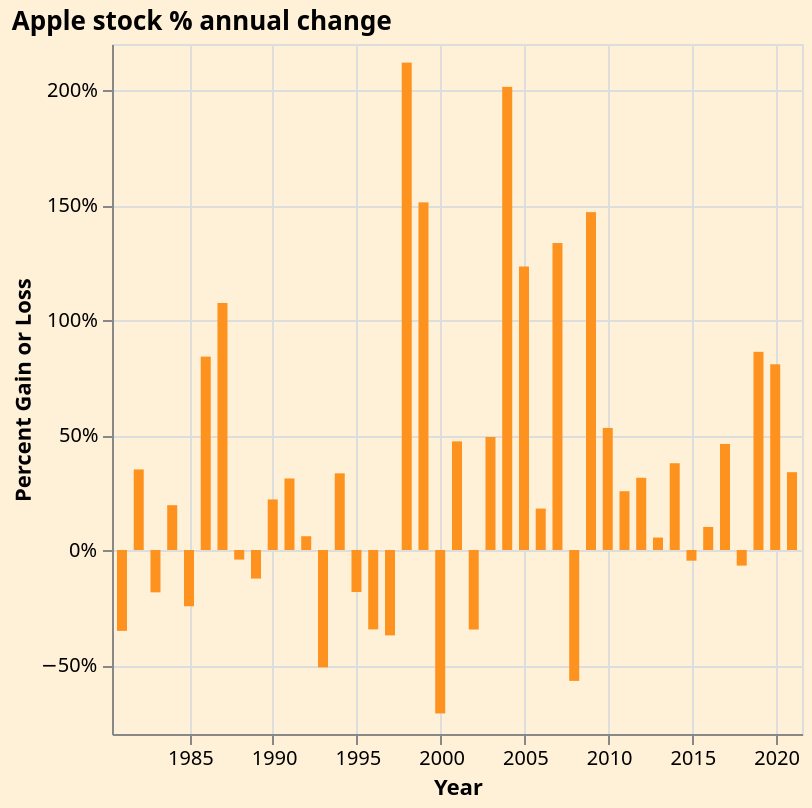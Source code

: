 {
  "$schema": "https://vega.github.io/schema/vega-lite/v5.json",
  "title": {
    "text": "Apple stock % annual change",
    "subtitle": "",
    "subtitleFontStyle": "italic",
    "subtitleFontSize": 10,
    "anchor": "start",
    "color": "black"
  },
  "width": 345,
  "height": 345,
  "config": {
    "background": "#fff0d8"
  },
  "data": {
    "values": [
      {
        "Year": "1981",
        "Percent Gain or Loss": -0.35159999999999997
      },
      {
        "Year": "1982",
        "Percent Gain or Loss": 0.3503
      },
      {
        "Year": "1983",
        "Percent Gain or Loss": -0.1841
      },
      {
        "Year": "1984",
        "Percent Gain or Loss": 0.1949
      },
      {
        "Year": "1985",
        "Percent Gain or Loss": -0.2446
      },
      {
        "Year": "1986",
        "Percent Gain or Loss": 0.8409
      },
      {
        "Year": "1987",
        "Percent Gain or Loss": 1.0741
      },
      {
        "Year": "1988",
        "Percent Gain or Loss": -0.0417
      },
      {
        "Year": "1989",
        "Percent Gain or Loss": -0.1242
      },
      {
        "Year": "1990",
        "Percent Gain or Loss": 0.21989999999999998
      },
      {
        "Year": "1991",
        "Percent Gain or Loss": 0.311
      },
      {
        "Year": "1992",
        "Percent Gain or Loss": 0.0599
      },
      {
        "Year": "1993",
        "Percent Gain or Loss": -0.5105
      },
      {
        "Year": "1994",
        "Percent Gain or Loss": 0.3333
      },
      {
        "Year": "1995",
        "Percent Gain or Loss": -0.1827
      },
      {
        "Year": "1996",
        "Percent Gain or Loss": -0.34509999999999996
      },
      {
        "Year": "1997",
        "Percent Gain or Loss": -0.3713
      },
      {
        "Year": "1998",
        "Percent Gain or Loss": 2.119
      },
      {
        "Year": "1999",
        "Percent Gain or Loss": 1.5115
      },
      {
        "Year": "2000",
        "Percent Gain or Loss": -0.7106
      },
      {
        "Year": "2001",
        "Percent Gain or Loss": 0.47229999999999994
      },
      {
        "Year": "2002",
        "Percent Gain or Loss": -0.3457
      },
      {
        "Year": "2003",
        "Percent Gain or Loss": 0.4913
      },
      {
        "Year": "2004",
        "Percent Gain or Loss": 2.0136000000000003
      },
      {
        "Year": "2005",
        "Percent Gain or Loss": 1.2326000000000001
      },
      {
        "Year": "2006",
        "Percent Gain or Loss": 0.1801
      },
      {
        "Year": "2007",
        "Percent Gain or Loss": 1.3347
      },
      {
        "Year": "2008",
        "Percent Gain or Loss": -0.5690999999999999
      },
      {
        "Year": "2009",
        "Percent Gain or Loss": 1.469
      },
      {
        "Year": "2010",
        "Percent Gain or Loss": 0.5307
      },
      {
        "Year": "2011",
        "Percent Gain or Loss": 0.2556
      },
      {
        "Year": "2012",
        "Percent Gain or Loss": 0.314
      },
      {
        "Year": "2013",
        "Percent Gain or Loss": 0.0542
      },
      {
        "Year": "2014",
        "Percent Gain or Loss": 0.3772
      },
      {
        "Year": "2015",
        "Percent Gain or Loss": -0.0464
      },
      {
        "Year": "2016",
        "Percent Gain or Loss": 0.1003
      },
      {
        "Year": "2017",
        "Percent Gain or Loss": 0.4611
      },
      {
        "Year": "2018",
        "Percent Gain or Loss": -0.0679
      },
      {
        "Year": "2019",
        "Percent Gain or Loss": 0.8615999999999999
      },
      {
        "Year": "2020",
        "Percent Gain or Loss": 0.8075
      },
      {
        "Year": "2021",
        "Percent Gain or Loss": 0.3382
      }
    ]
  },
  "mark": {
    "type": "bar",
    "color": "#fe921f"
  },
  "encoding": {
    "x": {
      "field": "Year",
      "type": "temporal"
    },
    "y": {
      "field": "Percent Gain or Loss",
      "type": "quantitative",
      "axis": {
        "format": "%"
      }
    }
  }
}